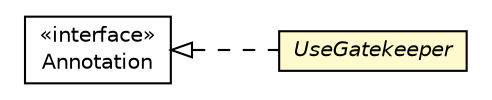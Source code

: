 #!/usr/local/bin/dot
#
# Class diagram 
# Generated by UMLGraph version R5_6-24-gf6e263 (http://www.umlgraph.org/)
#

digraph G {
	edge [fontname="Helvetica",fontsize=10,labelfontname="Helvetica",labelfontsize=10];
	node [fontname="Helvetica",fontsize=10,shape=plaintext];
	nodesep=0.25;
	ranksep=0.5;
	rankdir=LR;
	// com.gwtplatform.mvp.client.annotations.UseGatekeeper
	c390548 [label=<<table title="com.gwtplatform.mvp.client.annotations.UseGatekeeper" border="0" cellborder="1" cellspacing="0" cellpadding="2" port="p" bgcolor="lemonChiffon" href="./UseGatekeeper.html">
		<tr><td><table border="0" cellspacing="0" cellpadding="1">
<tr><td align="center" balign="center"><font face="Helvetica-Oblique"> UseGatekeeper </font></td></tr>
		</table></td></tr>
		</table>>, URL="./UseGatekeeper.html", fontname="Helvetica", fontcolor="black", fontsize=10.0];
	//com.gwtplatform.mvp.client.annotations.UseGatekeeper implements java.lang.annotation.Annotation
	c391050:p -> c390548:p [dir=back,arrowtail=empty,style=dashed];
	// java.lang.annotation.Annotation
	c391050 [label=<<table title="java.lang.annotation.Annotation" border="0" cellborder="1" cellspacing="0" cellpadding="2" port="p" href="http://download.oracle.com/javase/6/docs/api/java/lang/annotation/Annotation.html">
		<tr><td><table border="0" cellspacing="0" cellpadding="1">
<tr><td align="center" balign="center"> &#171;interface&#187; </td></tr>
<tr><td align="center" balign="center"> Annotation </td></tr>
		</table></td></tr>
		</table>>, URL="http://download.oracle.com/javase/6/docs/api/java/lang/annotation/Annotation.html", fontname="Helvetica", fontcolor="black", fontsize=10.0];
}

